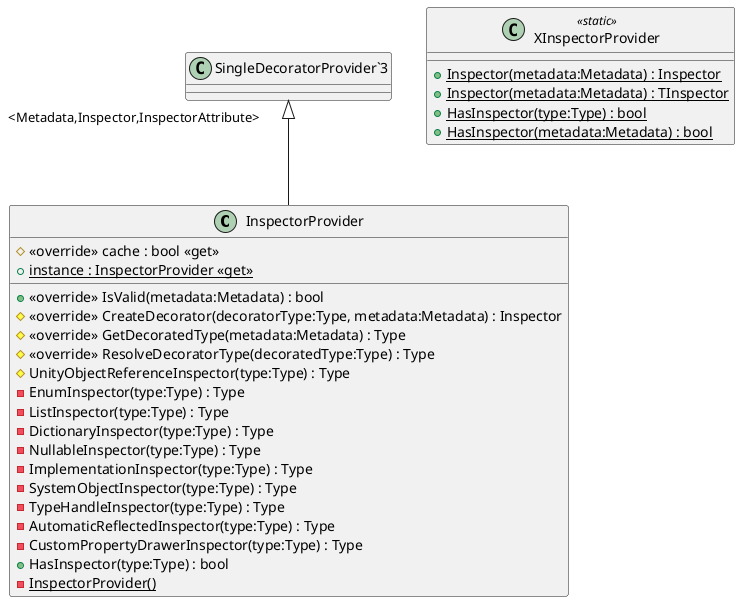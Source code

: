@startuml
class InspectorProvider {
    # <<override>> cache : bool <<get>>
    + <<override>> IsValid(metadata:Metadata) : bool
    # <<override>> CreateDecorator(decoratorType:Type, metadata:Metadata) : Inspector
    # <<override>> GetDecoratedType(metadata:Metadata) : Type
    # <<override>> ResolveDecoratorType(decoratedType:Type) : Type
    # UnityObjectReferenceInspector(type:Type) : Type
    - EnumInspector(type:Type) : Type
    - ListInspector(type:Type) : Type
    - DictionaryInspector(type:Type) : Type
    - NullableInspector(type:Type) : Type
    - ImplementationInspector(type:Type) : Type
    - SystemObjectInspector(type:Type) : Type
    - TypeHandleInspector(type:Type) : Type
    - AutomaticReflectedInspector(type:Type) : Type
    - CustomPropertyDrawerInspector(type:Type) : Type
    + HasInspector(type:Type) : bool
    {static} - InspectorProvider()
    + {static} instance : InspectorProvider <<get>>
}
class XInspectorProvider <<static>> {
    + {static} Inspector(metadata:Metadata) : Inspector
    + {static} Inspector(metadata:Metadata) : TInspector
    + {static} HasInspector(type:Type) : bool
    + {static} HasInspector(metadata:Metadata) : bool
}
"SingleDecoratorProvider`3" "<Metadata,Inspector,InspectorAttribute>" <|-- InspectorProvider
@enduml
